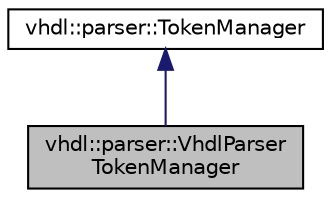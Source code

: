 digraph "vhdl::parser::VhdlParserTokenManager"
{
 // INTERACTIVE_SVG=YES
  edge [fontname="Helvetica",fontsize="10",labelfontname="Helvetica",labelfontsize="10"];
  node [fontname="Helvetica",fontsize="10",shape=record];
  Node0 [label="vhdl::parser::VhdlParser\lTokenManager",height=0.2,width=0.4,color="black", fillcolor="grey75", style="filled", fontcolor="black"];
  Node1 -> Node0 [dir="back",color="midnightblue",fontsize="10",style="solid",fontname="Helvetica"];
  Node1 [label="vhdl::parser::TokenManager",height=0.2,width=0.4,color="black", fillcolor="white", style="filled",URL="$d3/d2c/classvhdl_1_1parser_1_1_token_manager.html",tooltip="An implementation for this interface is generated by JavaCCParser. "];
}
